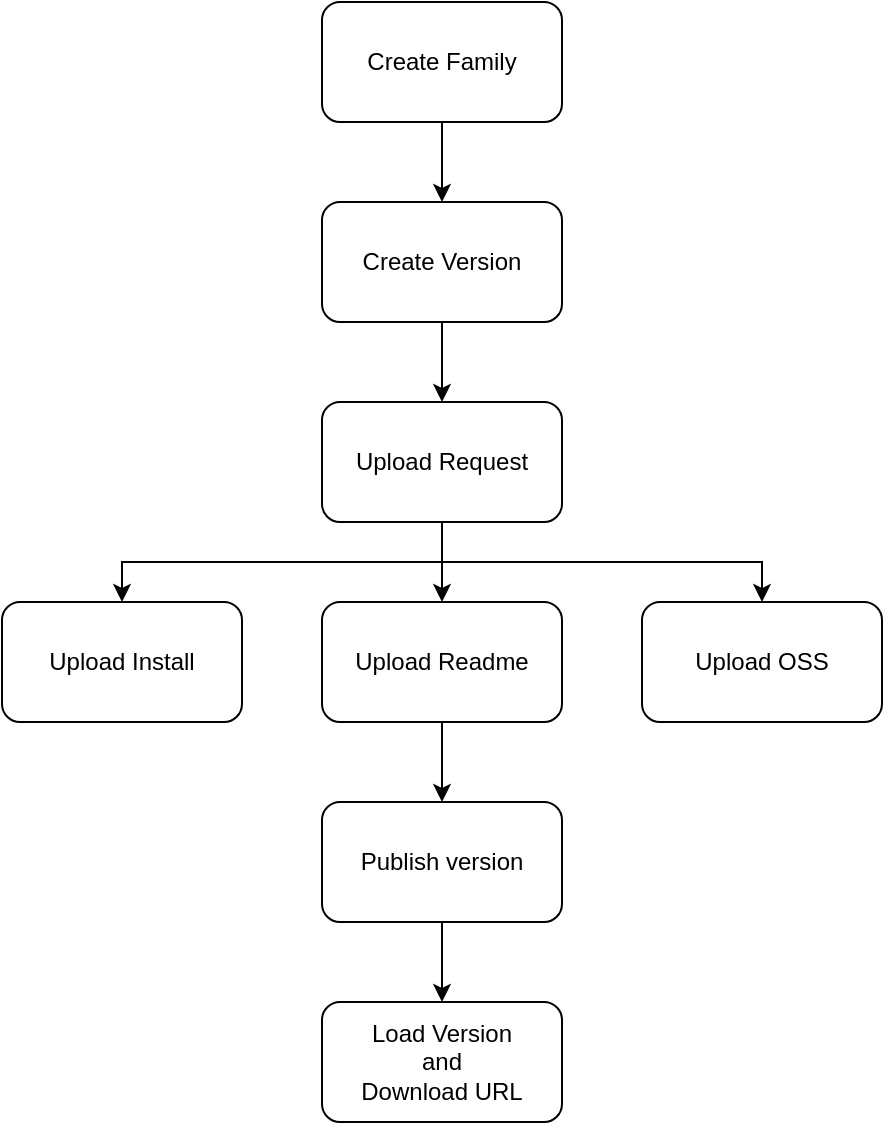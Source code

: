 <mxfile version="22.1.17" type="github">
  <diagram name="Page-1" id="O0xU7onwTlqbn67EU3yj">
    <mxGraphModel dx="1050" dy="542" grid="1" gridSize="10" guides="1" tooltips="1" connect="1" arrows="1" fold="1" page="1" pageScale="1" pageWidth="850" pageHeight="1100" math="0" shadow="0">
      <root>
        <mxCell id="0" />
        <mxCell id="1" parent="0" />
        <mxCell id="C1d_QIkyhJIFxoqlyGPf-15" value="" style="edgeStyle=orthogonalEdgeStyle;rounded=0;orthogonalLoop=1;jettySize=auto;html=1;" edge="1" parent="1" source="C1d_QIkyhJIFxoqlyGPf-1" target="C1d_QIkyhJIFxoqlyGPf-2">
          <mxGeometry relative="1" as="geometry" />
        </mxCell>
        <mxCell id="C1d_QIkyhJIFxoqlyGPf-1" value="Create Family" style="rounded=1;whiteSpace=wrap;html=1;" vertex="1" parent="1">
          <mxGeometry x="320" y="20" width="120" height="60" as="geometry" />
        </mxCell>
        <mxCell id="C1d_QIkyhJIFxoqlyGPf-9" value="" style="edgeStyle=orthogonalEdgeStyle;rounded=0;orthogonalLoop=1;jettySize=auto;html=1;" edge="1" parent="1" source="C1d_QIkyhJIFxoqlyGPf-2" target="C1d_QIkyhJIFxoqlyGPf-3">
          <mxGeometry relative="1" as="geometry" />
        </mxCell>
        <mxCell id="C1d_QIkyhJIFxoqlyGPf-2" value="Create Version" style="rounded=1;whiteSpace=wrap;html=1;" vertex="1" parent="1">
          <mxGeometry x="320" y="120" width="120" height="60" as="geometry" />
        </mxCell>
        <mxCell id="C1d_QIkyhJIFxoqlyGPf-10" value="" style="edgeStyle=orthogonalEdgeStyle;rounded=0;orthogonalLoop=1;jettySize=auto;html=1;" edge="1" parent="1" source="C1d_QIkyhJIFxoqlyGPf-3" target="C1d_QIkyhJIFxoqlyGPf-5">
          <mxGeometry relative="1" as="geometry" />
        </mxCell>
        <mxCell id="C1d_QIkyhJIFxoqlyGPf-11" style="edgeStyle=orthogonalEdgeStyle;rounded=0;orthogonalLoop=1;jettySize=auto;html=1;exitX=0.5;exitY=1;exitDx=0;exitDy=0;entryX=0.5;entryY=0;entryDx=0;entryDy=0;" edge="1" parent="1" source="C1d_QIkyhJIFxoqlyGPf-3" target="C1d_QIkyhJIFxoqlyGPf-4">
          <mxGeometry relative="1" as="geometry">
            <Array as="points">
              <mxPoint x="380" y="300" />
              <mxPoint x="220" y="300" />
            </Array>
          </mxGeometry>
        </mxCell>
        <mxCell id="C1d_QIkyhJIFxoqlyGPf-12" style="edgeStyle=orthogonalEdgeStyle;rounded=0;orthogonalLoop=1;jettySize=auto;html=1;exitX=0.5;exitY=1;exitDx=0;exitDy=0;entryX=0.5;entryY=0;entryDx=0;entryDy=0;" edge="1" parent="1" source="C1d_QIkyhJIFxoqlyGPf-3" target="C1d_QIkyhJIFxoqlyGPf-6">
          <mxGeometry relative="1" as="geometry" />
        </mxCell>
        <mxCell id="C1d_QIkyhJIFxoqlyGPf-3" value="Upload Request" style="rounded=1;whiteSpace=wrap;html=1;" vertex="1" parent="1">
          <mxGeometry x="320" y="220" width="120" height="60" as="geometry" />
        </mxCell>
        <mxCell id="C1d_QIkyhJIFxoqlyGPf-4" value="Upload Install" style="rounded=1;whiteSpace=wrap;html=1;" vertex="1" parent="1">
          <mxGeometry x="160" y="320" width="120" height="60" as="geometry" />
        </mxCell>
        <mxCell id="C1d_QIkyhJIFxoqlyGPf-13" value="" style="edgeStyle=orthogonalEdgeStyle;rounded=0;orthogonalLoop=1;jettySize=auto;html=1;" edge="1" parent="1" source="C1d_QIkyhJIFxoqlyGPf-5" target="C1d_QIkyhJIFxoqlyGPf-7">
          <mxGeometry relative="1" as="geometry" />
        </mxCell>
        <mxCell id="C1d_QIkyhJIFxoqlyGPf-5" value="Upload Readme" style="rounded=1;whiteSpace=wrap;html=1;" vertex="1" parent="1">
          <mxGeometry x="320" y="320" width="120" height="60" as="geometry" />
        </mxCell>
        <mxCell id="C1d_QIkyhJIFxoqlyGPf-6" value="Upload OSS" style="rounded=1;whiteSpace=wrap;html=1;" vertex="1" parent="1">
          <mxGeometry x="480" y="320" width="120" height="60" as="geometry" />
        </mxCell>
        <mxCell id="C1d_QIkyhJIFxoqlyGPf-14" value="" style="edgeStyle=orthogonalEdgeStyle;rounded=0;orthogonalLoop=1;jettySize=auto;html=1;" edge="1" parent="1" source="C1d_QIkyhJIFxoqlyGPf-7" target="C1d_QIkyhJIFxoqlyGPf-8">
          <mxGeometry relative="1" as="geometry" />
        </mxCell>
        <mxCell id="C1d_QIkyhJIFxoqlyGPf-7" value="Publish version" style="rounded=1;whiteSpace=wrap;html=1;" vertex="1" parent="1">
          <mxGeometry x="320" y="420" width="120" height="60" as="geometry" />
        </mxCell>
        <mxCell id="C1d_QIkyhJIFxoqlyGPf-8" value="Load Version&lt;br&gt;and&lt;br&gt;Download URL" style="rounded=1;whiteSpace=wrap;html=1;" vertex="1" parent="1">
          <mxGeometry x="320" y="520" width="120" height="60" as="geometry" />
        </mxCell>
      </root>
    </mxGraphModel>
  </diagram>
</mxfile>
